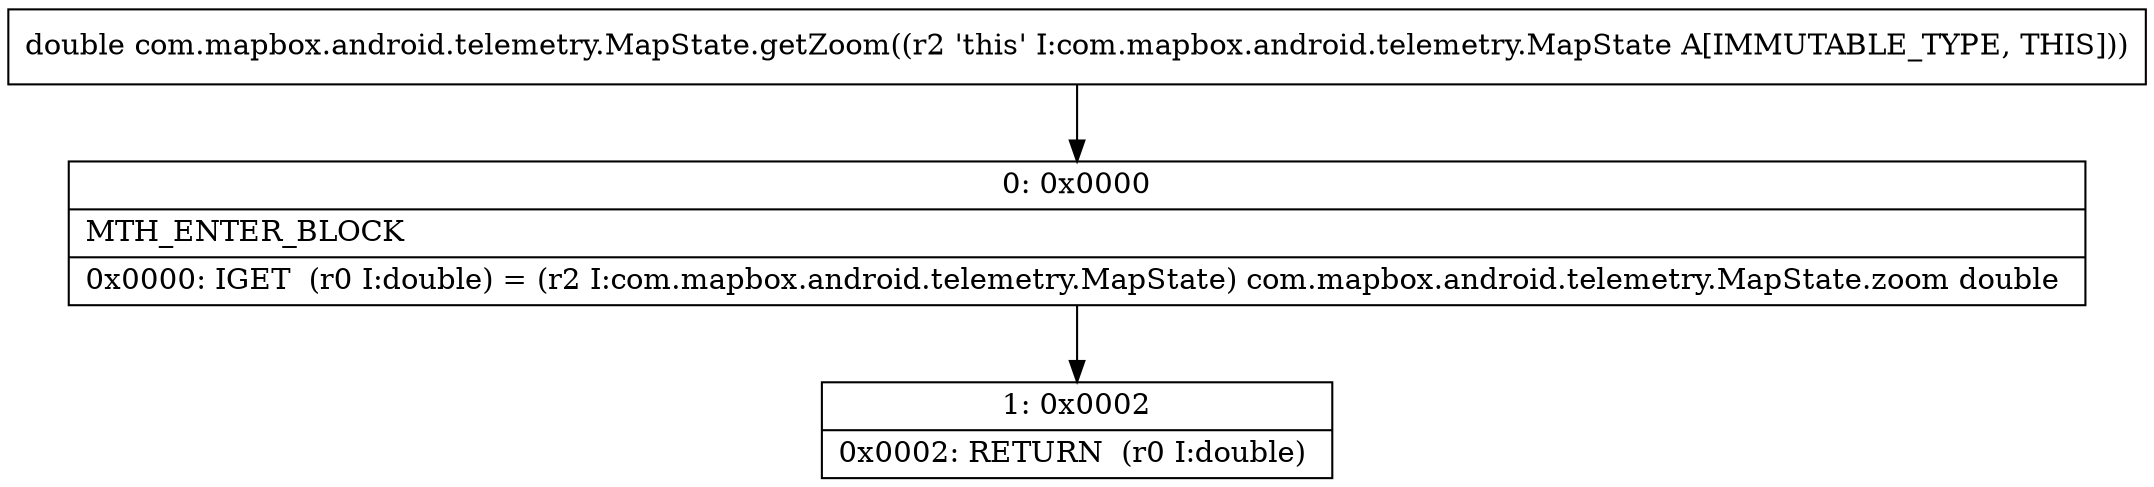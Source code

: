 digraph "CFG forcom.mapbox.android.telemetry.MapState.getZoom()D" {
Node_0 [shape=record,label="{0\:\ 0x0000|MTH_ENTER_BLOCK\l|0x0000: IGET  (r0 I:double) = (r2 I:com.mapbox.android.telemetry.MapState) com.mapbox.android.telemetry.MapState.zoom double \l}"];
Node_1 [shape=record,label="{1\:\ 0x0002|0x0002: RETURN  (r0 I:double) \l}"];
MethodNode[shape=record,label="{double com.mapbox.android.telemetry.MapState.getZoom((r2 'this' I:com.mapbox.android.telemetry.MapState A[IMMUTABLE_TYPE, THIS])) }"];
MethodNode -> Node_0;
Node_0 -> Node_1;
}

